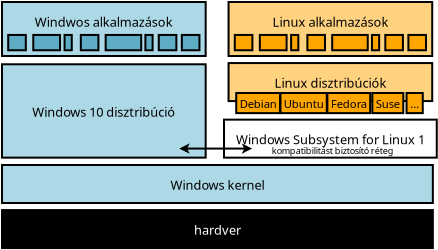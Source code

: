<?xml version="1.0" encoding="UTF-8"?>
<dia:diagram xmlns:dia="http://www.lysator.liu.se/~alla/dia/">
  <dia:layer name="Háttér" visible="true" active="true">
    <dia:group>
      <dia:object type="Flowchart - Box" version="0" id="O0">
        <dia:attribute name="obj_pos">
          <dia:point val="16.888,42.228"/>
        </dia:attribute>
        <dia:attribute name="obj_bb">
          <dia:rectangle val="16.838,42.178;38.48,44.178"/>
        </dia:attribute>
        <dia:attribute name="elem_corner">
          <dia:point val="16.888,42.228"/>
        </dia:attribute>
        <dia:attribute name="elem_width">
          <dia:real val="21.542"/>
        </dia:attribute>
        <dia:attribute name="elem_height">
          <dia:real val="1.9"/>
        </dia:attribute>
        <dia:attribute name="border_width">
          <dia:real val="0.1"/>
        </dia:attribute>
        <dia:attribute name="inner_color">
          <dia:color val="#000000"/>
        </dia:attribute>
        <dia:attribute name="show_background">
          <dia:boolean val="true"/>
        </dia:attribute>
        <dia:attribute name="padding">
          <dia:real val="0.5"/>
        </dia:attribute>
        <dia:attribute name="text">
          <dia:composite type="text">
            <dia:attribute name="string">
              <dia:string>#hardver#</dia:string>
            </dia:attribute>
            <dia:attribute name="font">
              <dia:font family="sans" style="0" name="Helvetica"/>
            </dia:attribute>
            <dia:attribute name="height">
              <dia:real val="0.8"/>
            </dia:attribute>
            <dia:attribute name="pos">
              <dia:point val="27.659,43.419"/>
            </dia:attribute>
            <dia:attribute name="color">
              <dia:color val="#ffffff"/>
            </dia:attribute>
            <dia:attribute name="alignment">
              <dia:enum val="1"/>
            </dia:attribute>
          </dia:composite>
        </dia:attribute>
      </dia:object>
      <dia:object type="Flowchart - Box" version="0" id="O1">
        <dia:attribute name="obj_pos">
          <dia:point val="16.888,39.974"/>
        </dia:attribute>
        <dia:attribute name="obj_bb">
          <dia:rectangle val="16.838,39.924;38.48,41.924"/>
        </dia:attribute>
        <dia:attribute name="elem_corner">
          <dia:point val="16.888,39.974"/>
        </dia:attribute>
        <dia:attribute name="elem_width">
          <dia:real val="21.542"/>
        </dia:attribute>
        <dia:attribute name="elem_height">
          <dia:real val="1.9"/>
        </dia:attribute>
        <dia:attribute name="border_width">
          <dia:real val="0.1"/>
        </dia:attribute>
        <dia:attribute name="inner_color">
          <dia:color val="#add8e6"/>
        </dia:attribute>
        <dia:attribute name="show_background">
          <dia:boolean val="true"/>
        </dia:attribute>
        <dia:attribute name="padding">
          <dia:real val="0.5"/>
        </dia:attribute>
        <dia:attribute name="text">
          <dia:composite type="text">
            <dia:attribute name="string">
              <dia:string>#Windows kernel#</dia:string>
            </dia:attribute>
            <dia:attribute name="font">
              <dia:font family="sans" style="0" name="Helvetica"/>
            </dia:attribute>
            <dia:attribute name="height">
              <dia:real val="0.8"/>
            </dia:attribute>
            <dia:attribute name="pos">
              <dia:point val="27.659,41.164"/>
            </dia:attribute>
            <dia:attribute name="color">
              <dia:color val="#000000"/>
            </dia:attribute>
            <dia:attribute name="alignment">
              <dia:enum val="1"/>
            </dia:attribute>
          </dia:composite>
        </dia:attribute>
      </dia:object>
      <dia:object type="Flowchart - Box" version="0" id="O2">
        <dia:attribute name="obj_pos">
          <dia:point val="16.888,34.938"/>
        </dia:attribute>
        <dia:attribute name="obj_bb">
          <dia:rectangle val="16.838,34.888;27.121,39.656"/>
        </dia:attribute>
        <dia:attribute name="elem_corner">
          <dia:point val="16.888,34.938"/>
        </dia:attribute>
        <dia:attribute name="elem_width">
          <dia:real val="10.183"/>
        </dia:attribute>
        <dia:attribute name="elem_height">
          <dia:real val="4.668"/>
        </dia:attribute>
        <dia:attribute name="border_width">
          <dia:real val="0.1"/>
        </dia:attribute>
        <dia:attribute name="inner_color">
          <dia:color val="#add8e6"/>
        </dia:attribute>
        <dia:attribute name="show_background">
          <dia:boolean val="true"/>
        </dia:attribute>
        <dia:attribute name="padding">
          <dia:real val="0.5"/>
        </dia:attribute>
        <dia:attribute name="text">
          <dia:composite type="text">
            <dia:attribute name="string">
              <dia:string>#Windows 10 disztribúció#</dia:string>
            </dia:attribute>
            <dia:attribute name="font">
              <dia:font family="sans" style="0" name="Helvetica"/>
            </dia:attribute>
            <dia:attribute name="height">
              <dia:real val="0.8"/>
            </dia:attribute>
            <dia:attribute name="pos">
              <dia:point val="21.98,37.512"/>
            </dia:attribute>
            <dia:attribute name="color">
              <dia:color val="#000000"/>
            </dia:attribute>
            <dia:attribute name="alignment">
              <dia:enum val="1"/>
            </dia:attribute>
          </dia:composite>
        </dia:attribute>
      </dia:object>
      <dia:object type="Flowchart - Box" version="0" id="O3">
        <dia:attribute name="obj_pos">
          <dia:point val="16.888,31.824"/>
        </dia:attribute>
        <dia:attribute name="obj_bb">
          <dia:rectangle val="16.838,31.774;27.121,34.574"/>
        </dia:attribute>
        <dia:attribute name="elem_corner">
          <dia:point val="16.888,31.824"/>
        </dia:attribute>
        <dia:attribute name="elem_width">
          <dia:real val="10.183"/>
        </dia:attribute>
        <dia:attribute name="elem_height">
          <dia:real val="2.7"/>
        </dia:attribute>
        <dia:attribute name="border_width">
          <dia:real val="0.1"/>
        </dia:attribute>
        <dia:attribute name="inner_color">
          <dia:color val="#add8e6"/>
        </dia:attribute>
        <dia:attribute name="show_background">
          <dia:boolean val="true"/>
        </dia:attribute>
        <dia:attribute name="padding">
          <dia:real val="0.5"/>
        </dia:attribute>
        <dia:attribute name="text">
          <dia:composite type="text">
            <dia:attribute name="string">
              <dia:string>#Windwos alkalmazások
#</dia:string>
            </dia:attribute>
            <dia:attribute name="font">
              <dia:font family="sans" style="0" name="Helvetica"/>
            </dia:attribute>
            <dia:attribute name="height">
              <dia:real val="0.8"/>
            </dia:attribute>
            <dia:attribute name="pos">
              <dia:point val="21.98,33.014"/>
            </dia:attribute>
            <dia:attribute name="color">
              <dia:color val="#000000"/>
            </dia:attribute>
            <dia:attribute name="alignment">
              <dia:enum val="1"/>
            </dia:attribute>
          </dia:composite>
        </dia:attribute>
      </dia:object>
      <dia:object type="Standard - Box" version="0" id="O4">
        <dia:attribute name="obj_pos">
          <dia:point val="17.199,33.471"/>
        </dia:attribute>
        <dia:attribute name="obj_bb">
          <dia:rectangle val="17.149,33.421;18.129,34.287"/>
        </dia:attribute>
        <dia:attribute name="elem_corner">
          <dia:point val="17.199,33.471"/>
        </dia:attribute>
        <dia:attribute name="elem_width">
          <dia:real val="0.88"/>
        </dia:attribute>
        <dia:attribute name="elem_height">
          <dia:real val="0.766"/>
        </dia:attribute>
        <dia:attribute name="border_width">
          <dia:real val="0.1"/>
        </dia:attribute>
        <dia:attribute name="inner_color">
          <dia:color val="#5facc5"/>
        </dia:attribute>
        <dia:attribute name="show_background">
          <dia:boolean val="true"/>
        </dia:attribute>
      </dia:object>
      <dia:object type="Standard - Box" version="0" id="O5">
        <dia:attribute name="obj_pos">
          <dia:point val="22.071,33.471"/>
        </dia:attribute>
        <dia:attribute name="obj_bb">
          <dia:rectangle val="22.021,33.421;23.897,34.287"/>
        </dia:attribute>
        <dia:attribute name="elem_corner">
          <dia:point val="22.071,33.471"/>
        </dia:attribute>
        <dia:attribute name="elem_width">
          <dia:real val="1.777"/>
        </dia:attribute>
        <dia:attribute name="elem_height">
          <dia:real val="0.766"/>
        </dia:attribute>
        <dia:attribute name="border_width">
          <dia:real val="0.1"/>
        </dia:attribute>
        <dia:attribute name="inner_color">
          <dia:color val="#5facc5"/>
        </dia:attribute>
        <dia:attribute name="show_background">
          <dia:boolean val="true"/>
        </dia:attribute>
      </dia:object>
      <dia:object type="Standard - Box" version="0" id="O6">
        <dia:attribute name="obj_pos">
          <dia:point val="18.452,33.471"/>
        </dia:attribute>
        <dia:attribute name="obj_bb">
          <dia:rectangle val="18.402,33.421;19.84,34.287"/>
        </dia:attribute>
        <dia:attribute name="elem_corner">
          <dia:point val="18.452,33.471"/>
        </dia:attribute>
        <dia:attribute name="elem_width">
          <dia:real val="1.338"/>
        </dia:attribute>
        <dia:attribute name="elem_height">
          <dia:real val="0.766"/>
        </dia:attribute>
        <dia:attribute name="border_width">
          <dia:real val="0.1"/>
        </dia:attribute>
        <dia:attribute name="inner_color">
          <dia:color val="#5facc5"/>
        </dia:attribute>
        <dia:attribute name="show_background">
          <dia:boolean val="true"/>
        </dia:attribute>
      </dia:object>
      <dia:object type="Standard - Box" version="0" id="O7">
        <dia:attribute name="obj_pos">
          <dia:point val="20.829,33.471"/>
        </dia:attribute>
        <dia:attribute name="obj_bb">
          <dia:rectangle val="20.779,33.421;21.759,34.287"/>
        </dia:attribute>
        <dia:attribute name="elem_corner">
          <dia:point val="20.829,33.471"/>
        </dia:attribute>
        <dia:attribute name="elem_width">
          <dia:real val="0.88"/>
        </dia:attribute>
        <dia:attribute name="elem_height">
          <dia:real val="0.766"/>
        </dia:attribute>
        <dia:attribute name="border_width">
          <dia:real val="0.1"/>
        </dia:attribute>
        <dia:attribute name="inner_color">
          <dia:color val="#5facc5"/>
        </dia:attribute>
        <dia:attribute name="show_background">
          <dia:boolean val="true"/>
        </dia:attribute>
      </dia:object>
      <dia:object type="Standard - Box" version="0" id="O8">
        <dia:attribute name="obj_pos">
          <dia:point val="24.058,33.471"/>
        </dia:attribute>
        <dia:attribute name="obj_bb">
          <dia:rectangle val="24.008,33.421;24.468,34.287"/>
        </dia:attribute>
        <dia:attribute name="elem_corner">
          <dia:point val="24.058,33.471"/>
        </dia:attribute>
        <dia:attribute name="elem_width">
          <dia:real val="0.36"/>
        </dia:attribute>
        <dia:attribute name="elem_height">
          <dia:real val="0.766"/>
        </dia:attribute>
        <dia:attribute name="border_width">
          <dia:real val="0.1"/>
        </dia:attribute>
        <dia:attribute name="inner_color">
          <dia:color val="#5facc5"/>
        </dia:attribute>
        <dia:attribute name="show_background">
          <dia:boolean val="true"/>
        </dia:attribute>
      </dia:object>
      <dia:object type="Standard - Box" version="0" id="O9">
        <dia:attribute name="obj_pos">
          <dia:point val="20.016,33.471"/>
        </dia:attribute>
        <dia:attribute name="obj_bb">
          <dia:rectangle val="19.966,33.421;20.426,34.287"/>
        </dia:attribute>
        <dia:attribute name="elem_corner">
          <dia:point val="20.016,33.471"/>
        </dia:attribute>
        <dia:attribute name="elem_width">
          <dia:real val="0.36"/>
        </dia:attribute>
        <dia:attribute name="elem_height">
          <dia:real val="0.766"/>
        </dia:attribute>
        <dia:attribute name="border_width">
          <dia:real val="0.1"/>
        </dia:attribute>
        <dia:attribute name="inner_color">
          <dia:color val="#5facc5"/>
        </dia:attribute>
        <dia:attribute name="show_background">
          <dia:boolean val="true"/>
        </dia:attribute>
      </dia:object>
      <dia:object type="Standard - Box" version="0" id="O10">
        <dia:attribute name="obj_pos">
          <dia:point val="24.726,33.471"/>
        </dia:attribute>
        <dia:attribute name="obj_bb">
          <dia:rectangle val="24.676,33.421;25.656,34.287"/>
        </dia:attribute>
        <dia:attribute name="elem_corner">
          <dia:point val="24.726,33.471"/>
        </dia:attribute>
        <dia:attribute name="elem_width">
          <dia:real val="0.88"/>
        </dia:attribute>
        <dia:attribute name="elem_height">
          <dia:real val="0.766"/>
        </dia:attribute>
        <dia:attribute name="border_width">
          <dia:real val="0.1"/>
        </dia:attribute>
        <dia:attribute name="inner_color">
          <dia:color val="#5facc5"/>
        </dia:attribute>
        <dia:attribute name="show_background">
          <dia:boolean val="true"/>
        </dia:attribute>
      </dia:object>
      <dia:object type="Standard - Box" version="0" id="O11">
        <dia:attribute name="obj_pos">
          <dia:point val="25.88,33.471"/>
        </dia:attribute>
        <dia:attribute name="obj_bb">
          <dia:rectangle val="25.829,33.421;26.809,34.287"/>
        </dia:attribute>
        <dia:attribute name="elem_corner">
          <dia:point val="25.88,33.471"/>
        </dia:attribute>
        <dia:attribute name="elem_width">
          <dia:real val="0.88"/>
        </dia:attribute>
        <dia:attribute name="elem_height">
          <dia:real val="0.766"/>
        </dia:attribute>
        <dia:attribute name="border_width">
          <dia:real val="0.1"/>
        </dia:attribute>
        <dia:attribute name="inner_color">
          <dia:color val="#5facc5"/>
        </dia:attribute>
        <dia:attribute name="show_background">
          <dia:boolean val="true"/>
        </dia:attribute>
      </dia:object>
      <dia:object type="Flowchart - Box" version="0" id="O12">
        <dia:attribute name="obj_pos">
          <dia:point val="28.216,37.706"/>
        </dia:attribute>
        <dia:attribute name="obj_bb">
          <dia:rectangle val="28.166,37.656;38.449,39.656"/>
        </dia:attribute>
        <dia:attribute name="elem_corner">
          <dia:point val="28.216,37.706"/>
        </dia:attribute>
        <dia:attribute name="elem_width">
          <dia:real val="10.183"/>
        </dia:attribute>
        <dia:attribute name="elem_height">
          <dia:real val="1.9"/>
        </dia:attribute>
        <dia:attribute name="show_background">
          <dia:boolean val="true"/>
        </dia:attribute>
        <dia:attribute name="padding">
          <dia:real val="0.5"/>
        </dia:attribute>
        <dia:attribute name="text">
          <dia:composite type="text">
            <dia:attribute name="string">
              <dia:string>#Windows Subsystem for Linux 1#</dia:string>
            </dia:attribute>
            <dia:attribute name="font">
              <dia:font family="sans" style="0" name="Helvetica"/>
            </dia:attribute>
            <dia:attribute name="height">
              <dia:real val="0.8"/>
            </dia:attribute>
            <dia:attribute name="pos">
              <dia:point val="33.307,38.896"/>
            </dia:attribute>
            <dia:attribute name="color">
              <dia:color val="#000000"/>
            </dia:attribute>
            <dia:attribute name="alignment">
              <dia:enum val="1"/>
            </dia:attribute>
          </dia:composite>
        </dia:attribute>
      </dia:object>
      <dia:object type="Flowchart - Box" version="0" id="O13">
        <dia:attribute name="obj_pos">
          <dia:point val="28.216,34.878"/>
        </dia:attribute>
        <dia:attribute name="obj_bb">
          <dia:rectangle val="28.166,34.828;38.449,36.828"/>
        </dia:attribute>
        <dia:attribute name="elem_corner">
          <dia:point val="28.216,34.878"/>
        </dia:attribute>
        <dia:attribute name="elem_width">
          <dia:real val="10.183"/>
        </dia:attribute>
        <dia:attribute name="elem_height">
          <dia:real val="1.9"/>
        </dia:attribute>
        <dia:attribute name="border_width">
          <dia:real val="0.1"/>
        </dia:attribute>
        <dia:attribute name="inner_color">
          <dia:color val="#ffd280"/>
        </dia:attribute>
        <dia:attribute name="show_background">
          <dia:boolean val="true"/>
        </dia:attribute>
        <dia:attribute name="padding">
          <dia:real val="0.5"/>
        </dia:attribute>
        <dia:attribute name="text">
          <dia:composite type="text">
            <dia:attribute name="string">
              <dia:string>#Linux disztribúciók#</dia:string>
            </dia:attribute>
            <dia:attribute name="font">
              <dia:font family="sans" style="0" name="Helvetica"/>
            </dia:attribute>
            <dia:attribute name="height">
              <dia:real val="0.8"/>
            </dia:attribute>
            <dia:attribute name="pos">
              <dia:point val="33.307,36.068"/>
            </dia:attribute>
            <dia:attribute name="color">
              <dia:color val="#000000"/>
            </dia:attribute>
            <dia:attribute name="alignment">
              <dia:enum val="1"/>
            </dia:attribute>
          </dia:composite>
        </dia:attribute>
      </dia:object>
      <dia:object type="Flowchart - Box" version="0" id="O14">
        <dia:attribute name="obj_pos">
          <dia:point val="30.91,36.374"/>
        </dia:attribute>
        <dia:attribute name="obj_bb">
          <dia:rectangle val="30.86,36.324;33.078,37.429"/>
        </dia:attribute>
        <dia:attribute name="elem_corner">
          <dia:point val="30.91,36.374"/>
        </dia:attribute>
        <dia:attribute name="elem_width">
          <dia:real val="2.118"/>
        </dia:attribute>
        <dia:attribute name="elem_height">
          <dia:real val="1.006"/>
        </dia:attribute>
        <dia:attribute name="border_width">
          <dia:real val="0.1"/>
        </dia:attribute>
        <dia:attribute name="inner_color">
          <dia:color val="#ffa500"/>
        </dia:attribute>
        <dia:attribute name="show_background">
          <dia:boolean val="true"/>
        </dia:attribute>
        <dia:attribute name="padding">
          <dia:real val="0.1"/>
        </dia:attribute>
        <dia:attribute name="text">
          <dia:composite type="text">
            <dia:attribute name="string">
              <dia:string>#Ubuntu#</dia:string>
            </dia:attribute>
            <dia:attribute name="font">
              <dia:font family="sans" style="0" name="Helvetica"/>
            </dia:attribute>
            <dia:attribute name="height">
              <dia:real val="0.706"/>
            </dia:attribute>
            <dia:attribute name="pos">
              <dia:point val="31.969,37.089"/>
            </dia:attribute>
            <dia:attribute name="color">
              <dia:color val="#000000"/>
            </dia:attribute>
            <dia:attribute name="alignment">
              <dia:enum val="1"/>
            </dia:attribute>
          </dia:composite>
        </dia:attribute>
      </dia:object>
      <dia:object type="Flowchart - Box" version="0" id="O15">
        <dia:attribute name="obj_pos">
          <dia:point val="28.677,36.374"/>
        </dia:attribute>
        <dia:attribute name="obj_bb">
          <dia:rectangle val="28.627,36.324;30.762,37.429"/>
        </dia:attribute>
        <dia:attribute name="elem_corner">
          <dia:point val="28.677,36.374"/>
        </dia:attribute>
        <dia:attribute name="elem_width">
          <dia:real val="2.035"/>
        </dia:attribute>
        <dia:attribute name="elem_height">
          <dia:real val="1.006"/>
        </dia:attribute>
        <dia:attribute name="border_width">
          <dia:real val="0.1"/>
        </dia:attribute>
        <dia:attribute name="inner_color">
          <dia:color val="#ffa500"/>
        </dia:attribute>
        <dia:attribute name="show_background">
          <dia:boolean val="true"/>
        </dia:attribute>
        <dia:attribute name="padding">
          <dia:real val="0.1"/>
        </dia:attribute>
        <dia:attribute name="text">
          <dia:composite type="text">
            <dia:attribute name="string">
              <dia:string>#Debian#</dia:string>
            </dia:attribute>
            <dia:attribute name="font">
              <dia:font family="sans" style="0" name="Helvetica"/>
            </dia:attribute>
            <dia:attribute name="height">
              <dia:real val="0.706"/>
            </dia:attribute>
            <dia:attribute name="pos">
              <dia:point val="29.694,37.089"/>
            </dia:attribute>
            <dia:attribute name="color">
              <dia:color val="#000000"/>
            </dia:attribute>
            <dia:attribute name="alignment">
              <dia:enum val="1"/>
            </dia:attribute>
          </dia:composite>
        </dia:attribute>
      </dia:object>
      <dia:object type="Flowchart - Box" version="0" id="O16">
        <dia:attribute name="obj_pos">
          <dia:point val="35.438,36.374"/>
        </dia:attribute>
        <dia:attribute name="obj_bb">
          <dia:rectangle val="35.388,36.324;36.968,37.429"/>
        </dia:attribute>
        <dia:attribute name="elem_corner">
          <dia:point val="35.438,36.374"/>
        </dia:attribute>
        <dia:attribute name="elem_width">
          <dia:real val="1.48"/>
        </dia:attribute>
        <dia:attribute name="elem_height">
          <dia:real val="1.006"/>
        </dia:attribute>
        <dia:attribute name="border_width">
          <dia:real val="0.1"/>
        </dia:attribute>
        <dia:attribute name="inner_color">
          <dia:color val="#ffa500"/>
        </dia:attribute>
        <dia:attribute name="show_background">
          <dia:boolean val="true"/>
        </dia:attribute>
        <dia:attribute name="padding">
          <dia:real val="0.1"/>
        </dia:attribute>
        <dia:attribute name="text">
          <dia:composite type="text">
            <dia:attribute name="string">
              <dia:string>#Suse#</dia:string>
            </dia:attribute>
            <dia:attribute name="font">
              <dia:font family="sans" style="0" name="Helvetica"/>
            </dia:attribute>
            <dia:attribute name="height">
              <dia:real val="0.706"/>
            </dia:attribute>
            <dia:attribute name="pos">
              <dia:point val="36.178,37.089"/>
            </dia:attribute>
            <dia:attribute name="color">
              <dia:color val="#000000"/>
            </dia:attribute>
            <dia:attribute name="alignment">
              <dia:enum val="1"/>
            </dia:attribute>
          </dia:composite>
        </dia:attribute>
      </dia:object>
      <dia:object type="Flowchart - Box" version="0" id="O17">
        <dia:attribute name="obj_pos">
          <dia:point val="33.221,36.374"/>
        </dia:attribute>
        <dia:attribute name="obj_bb">
          <dia:rectangle val="33.171,36.324;35.284,37.429"/>
        </dia:attribute>
        <dia:attribute name="elem_corner">
          <dia:point val="33.221,36.374"/>
        </dia:attribute>
        <dia:attribute name="elem_width">
          <dia:real val="2.013"/>
        </dia:attribute>
        <dia:attribute name="elem_height">
          <dia:real val="1.006"/>
        </dia:attribute>
        <dia:attribute name="border_width">
          <dia:real val="0.1"/>
        </dia:attribute>
        <dia:attribute name="inner_color">
          <dia:color val="#ffa500"/>
        </dia:attribute>
        <dia:attribute name="show_background">
          <dia:boolean val="true"/>
        </dia:attribute>
        <dia:attribute name="padding">
          <dia:real val="0.1"/>
        </dia:attribute>
        <dia:attribute name="text">
          <dia:composite type="text">
            <dia:attribute name="string">
              <dia:string>#Fedora#</dia:string>
            </dia:attribute>
            <dia:attribute name="font">
              <dia:font family="sans" style="0" name="Helvetica"/>
            </dia:attribute>
            <dia:attribute name="height">
              <dia:real val="0.706"/>
            </dia:attribute>
            <dia:attribute name="pos">
              <dia:point val="34.228,37.089"/>
            </dia:attribute>
            <dia:attribute name="color">
              <dia:color val="#000000"/>
            </dia:attribute>
            <dia:attribute name="alignment">
              <dia:enum val="1"/>
            </dia:attribute>
          </dia:composite>
        </dia:attribute>
      </dia:object>
      <dia:object type="Flowchart - Box" version="0" id="O18">
        <dia:attribute name="obj_pos">
          <dia:point val="37.116,36.374"/>
        </dia:attribute>
        <dia:attribute name="obj_bb">
          <dia:rectangle val="37.066,36.324;37.976,37.429"/>
        </dia:attribute>
        <dia:attribute name="elem_corner">
          <dia:point val="37.116,36.374"/>
        </dia:attribute>
        <dia:attribute name="elem_width">
          <dia:real val="0.81"/>
        </dia:attribute>
        <dia:attribute name="elem_height">
          <dia:real val="1.006"/>
        </dia:attribute>
        <dia:attribute name="border_width">
          <dia:real val="0.1"/>
        </dia:attribute>
        <dia:attribute name="inner_color">
          <dia:color val="#ffa500"/>
        </dia:attribute>
        <dia:attribute name="show_background">
          <dia:boolean val="true"/>
        </dia:attribute>
        <dia:attribute name="padding">
          <dia:real val="0.1"/>
        </dia:attribute>
        <dia:attribute name="text">
          <dia:composite type="text">
            <dia:attribute name="string">
              <dia:string>#...#</dia:string>
            </dia:attribute>
            <dia:attribute name="font">
              <dia:font family="sans" style="0" name="Helvetica"/>
            </dia:attribute>
            <dia:attribute name="height">
              <dia:real val="0.706"/>
            </dia:attribute>
            <dia:attribute name="pos">
              <dia:point val="37.521,37.089"/>
            </dia:attribute>
            <dia:attribute name="color">
              <dia:color val="#000000"/>
            </dia:attribute>
            <dia:attribute name="alignment">
              <dia:enum val="1"/>
            </dia:attribute>
          </dia:composite>
        </dia:attribute>
      </dia:object>
      <dia:object type="Flowchart - Box" version="0" id="O19">
        <dia:attribute name="obj_pos">
          <dia:point val="28.216,31.824"/>
        </dia:attribute>
        <dia:attribute name="obj_bb">
          <dia:rectangle val="28.166,31.774;38.449,34.574"/>
        </dia:attribute>
        <dia:attribute name="elem_corner">
          <dia:point val="28.216,31.824"/>
        </dia:attribute>
        <dia:attribute name="elem_width">
          <dia:real val="10.183"/>
        </dia:attribute>
        <dia:attribute name="elem_height">
          <dia:real val="2.7"/>
        </dia:attribute>
        <dia:attribute name="border_width">
          <dia:real val="0.1"/>
        </dia:attribute>
        <dia:attribute name="inner_color">
          <dia:color val="#ffd280"/>
        </dia:attribute>
        <dia:attribute name="show_background">
          <dia:boolean val="true"/>
        </dia:attribute>
        <dia:attribute name="padding">
          <dia:real val="0.5"/>
        </dia:attribute>
        <dia:attribute name="text">
          <dia:composite type="text">
            <dia:attribute name="string">
              <dia:string>#Linux alkalmazások
#</dia:string>
            </dia:attribute>
            <dia:attribute name="font">
              <dia:font family="sans" style="0" name="Helvetica"/>
            </dia:attribute>
            <dia:attribute name="height">
              <dia:real val="0.8"/>
            </dia:attribute>
            <dia:attribute name="pos">
              <dia:point val="33.307,33.014"/>
            </dia:attribute>
            <dia:attribute name="color">
              <dia:color val="#000000"/>
            </dia:attribute>
            <dia:attribute name="alignment">
              <dia:enum val="1"/>
            </dia:attribute>
          </dia:composite>
        </dia:attribute>
      </dia:object>
      <dia:object type="Standard - Box" version="0" id="O20">
        <dia:attribute name="obj_pos">
          <dia:point val="28.527,33.471"/>
        </dia:attribute>
        <dia:attribute name="obj_bb">
          <dia:rectangle val="28.477,33.421;29.457,34.287"/>
        </dia:attribute>
        <dia:attribute name="elem_corner">
          <dia:point val="28.527,33.471"/>
        </dia:attribute>
        <dia:attribute name="elem_width">
          <dia:real val="0.88"/>
        </dia:attribute>
        <dia:attribute name="elem_height">
          <dia:real val="0.766"/>
        </dia:attribute>
        <dia:attribute name="inner_color">
          <dia:color val="#ffa500"/>
        </dia:attribute>
        <dia:attribute name="show_background">
          <dia:boolean val="true"/>
        </dia:attribute>
      </dia:object>
      <dia:object type="Standard - Box" version="0" id="O21">
        <dia:attribute name="obj_pos">
          <dia:point val="33.398,33.471"/>
        </dia:attribute>
        <dia:attribute name="obj_bb">
          <dia:rectangle val="33.349,33.421;35.225,34.287"/>
        </dia:attribute>
        <dia:attribute name="elem_corner">
          <dia:point val="33.398,33.471"/>
        </dia:attribute>
        <dia:attribute name="elem_width">
          <dia:real val="1.777"/>
        </dia:attribute>
        <dia:attribute name="elem_height">
          <dia:real val="0.766"/>
        </dia:attribute>
        <dia:attribute name="inner_color">
          <dia:color val="#ffa500"/>
        </dia:attribute>
        <dia:attribute name="show_background">
          <dia:boolean val="true"/>
        </dia:attribute>
      </dia:object>
      <dia:object type="Standard - Box" version="0" id="O22">
        <dia:attribute name="obj_pos">
          <dia:point val="29.78,33.471"/>
        </dia:attribute>
        <dia:attribute name="obj_bb">
          <dia:rectangle val="29.73,33.421;31.168,34.287"/>
        </dia:attribute>
        <dia:attribute name="elem_corner">
          <dia:point val="29.78,33.471"/>
        </dia:attribute>
        <dia:attribute name="elem_width">
          <dia:real val="1.338"/>
        </dia:attribute>
        <dia:attribute name="elem_height">
          <dia:real val="0.766"/>
        </dia:attribute>
        <dia:attribute name="inner_color">
          <dia:color val="#ffa500"/>
        </dia:attribute>
        <dia:attribute name="show_background">
          <dia:boolean val="true"/>
        </dia:attribute>
      </dia:object>
      <dia:object type="Standard - Box" version="0" id="O23">
        <dia:attribute name="obj_pos">
          <dia:point val="32.157,33.471"/>
        </dia:attribute>
        <dia:attribute name="obj_bb">
          <dia:rectangle val="32.107,33.421;33.087,34.287"/>
        </dia:attribute>
        <dia:attribute name="elem_corner">
          <dia:point val="32.157,33.471"/>
        </dia:attribute>
        <dia:attribute name="elem_width">
          <dia:real val="0.88"/>
        </dia:attribute>
        <dia:attribute name="elem_height">
          <dia:real val="0.766"/>
        </dia:attribute>
        <dia:attribute name="inner_color">
          <dia:color val="#ffa500"/>
        </dia:attribute>
        <dia:attribute name="show_background">
          <dia:boolean val="true"/>
        </dia:attribute>
      </dia:object>
      <dia:object type="Standard - Box" version="0" id="O24">
        <dia:attribute name="obj_pos">
          <dia:point val="35.386,33.471"/>
        </dia:attribute>
        <dia:attribute name="obj_bb">
          <dia:rectangle val="35.336,33.421;35.795,34.287"/>
        </dia:attribute>
        <dia:attribute name="elem_corner">
          <dia:point val="35.386,33.471"/>
        </dia:attribute>
        <dia:attribute name="elem_width">
          <dia:real val="0.36"/>
        </dia:attribute>
        <dia:attribute name="elem_height">
          <dia:real val="0.766"/>
        </dia:attribute>
        <dia:attribute name="inner_color">
          <dia:color val="#ffa500"/>
        </dia:attribute>
        <dia:attribute name="show_background">
          <dia:boolean val="true"/>
        </dia:attribute>
      </dia:object>
      <dia:object type="Standard - Box" version="0" id="O25">
        <dia:attribute name="obj_pos">
          <dia:point val="31.344,33.471"/>
        </dia:attribute>
        <dia:attribute name="obj_bb">
          <dia:rectangle val="31.294,33.421;31.754,34.287"/>
        </dia:attribute>
        <dia:attribute name="elem_corner">
          <dia:point val="31.344,33.471"/>
        </dia:attribute>
        <dia:attribute name="elem_width">
          <dia:real val="0.36"/>
        </dia:attribute>
        <dia:attribute name="elem_height">
          <dia:real val="0.766"/>
        </dia:attribute>
        <dia:attribute name="inner_color">
          <dia:color val="#ffa500"/>
        </dia:attribute>
        <dia:attribute name="show_background">
          <dia:boolean val="true"/>
        </dia:attribute>
      </dia:object>
      <dia:object type="Standard - Box" version="0" id="O26">
        <dia:attribute name="obj_pos">
          <dia:point val="36.054,33.471"/>
        </dia:attribute>
        <dia:attribute name="obj_bb">
          <dia:rectangle val="36.004,33.421;36.984,34.287"/>
        </dia:attribute>
        <dia:attribute name="elem_corner">
          <dia:point val="36.054,33.471"/>
        </dia:attribute>
        <dia:attribute name="elem_width">
          <dia:real val="0.88"/>
        </dia:attribute>
        <dia:attribute name="elem_height">
          <dia:real val="0.766"/>
        </dia:attribute>
        <dia:attribute name="inner_color">
          <dia:color val="#ffa500"/>
        </dia:attribute>
        <dia:attribute name="show_background">
          <dia:boolean val="true"/>
        </dia:attribute>
      </dia:object>
      <dia:object type="Standard - Box" version="0" id="O27">
        <dia:attribute name="obj_pos">
          <dia:point val="37.207,33.471"/>
        </dia:attribute>
        <dia:attribute name="obj_bb">
          <dia:rectangle val="37.157,33.421;38.137,34.287"/>
        </dia:attribute>
        <dia:attribute name="elem_corner">
          <dia:point val="37.207,33.471"/>
        </dia:attribute>
        <dia:attribute name="elem_width">
          <dia:real val="0.88"/>
        </dia:attribute>
        <dia:attribute name="elem_height">
          <dia:real val="0.766"/>
        </dia:attribute>
        <dia:attribute name="inner_color">
          <dia:color val="#ffa500"/>
        </dia:attribute>
        <dia:attribute name="show_background">
          <dia:boolean val="true"/>
        </dia:attribute>
      </dia:object>
      <dia:object type="Standard - Text" version="1" id="O28">
        <dia:attribute name="obj_pos">
          <dia:point val="30.371,39.425"/>
        </dia:attribute>
        <dia:attribute name="obj_bb">
          <dia:rectangle val="30.371,38.973;36.244,39.518"/>
        </dia:attribute>
        <dia:attribute name="text">
          <dia:composite type="text">
            <dia:attribute name="string">
              <dia:string>#kompatibilitást biztosító réteg#</dia:string>
            </dia:attribute>
            <dia:attribute name="font">
              <dia:font family="sans" style="0" name="Helvetica"/>
            </dia:attribute>
            <dia:attribute name="height">
              <dia:real val="0.564"/>
            </dia:attribute>
            <dia:attribute name="pos">
              <dia:point val="30.371,39.425"/>
            </dia:attribute>
            <dia:attribute name="color">
              <dia:color val="#000000"/>
            </dia:attribute>
            <dia:attribute name="alignment">
              <dia:enum val="0"/>
            </dia:attribute>
          </dia:composite>
        </dia:attribute>
        <dia:attribute name="valign">
          <dia:enum val="3"/>
        </dia:attribute>
      </dia:object>
      <dia:object type="Standard - Line" version="0" id="O29">
        <dia:attribute name="obj_pos">
          <dia:point val="25.751,39.153"/>
        </dia:attribute>
        <dia:attribute name="obj_bb">
          <dia:rectangle val="25.701,38.892;29.445,39.415"/>
        </dia:attribute>
        <dia:attribute name="conn_endpoints">
          <dia:point val="25.751,39.153"/>
          <dia:point val="29.395,39.153"/>
        </dia:attribute>
        <dia:attribute name="numcp">
          <dia:int val="1"/>
        </dia:attribute>
        <dia:attribute name="start_arrow">
          <dia:enum val="22"/>
        </dia:attribute>
        <dia:attribute name="start_arrow_length">
          <dia:real val="0.3"/>
        </dia:attribute>
        <dia:attribute name="start_arrow_width">
          <dia:real val="0.3"/>
        </dia:attribute>
        <dia:attribute name="end_arrow">
          <dia:enum val="22"/>
        </dia:attribute>
        <dia:attribute name="end_arrow_length">
          <dia:real val="0.3"/>
        </dia:attribute>
        <dia:attribute name="end_arrow_width">
          <dia:real val="0.3"/>
        </dia:attribute>
      </dia:object>
    </dia:group>
  </dia:layer>
</dia:diagram>
